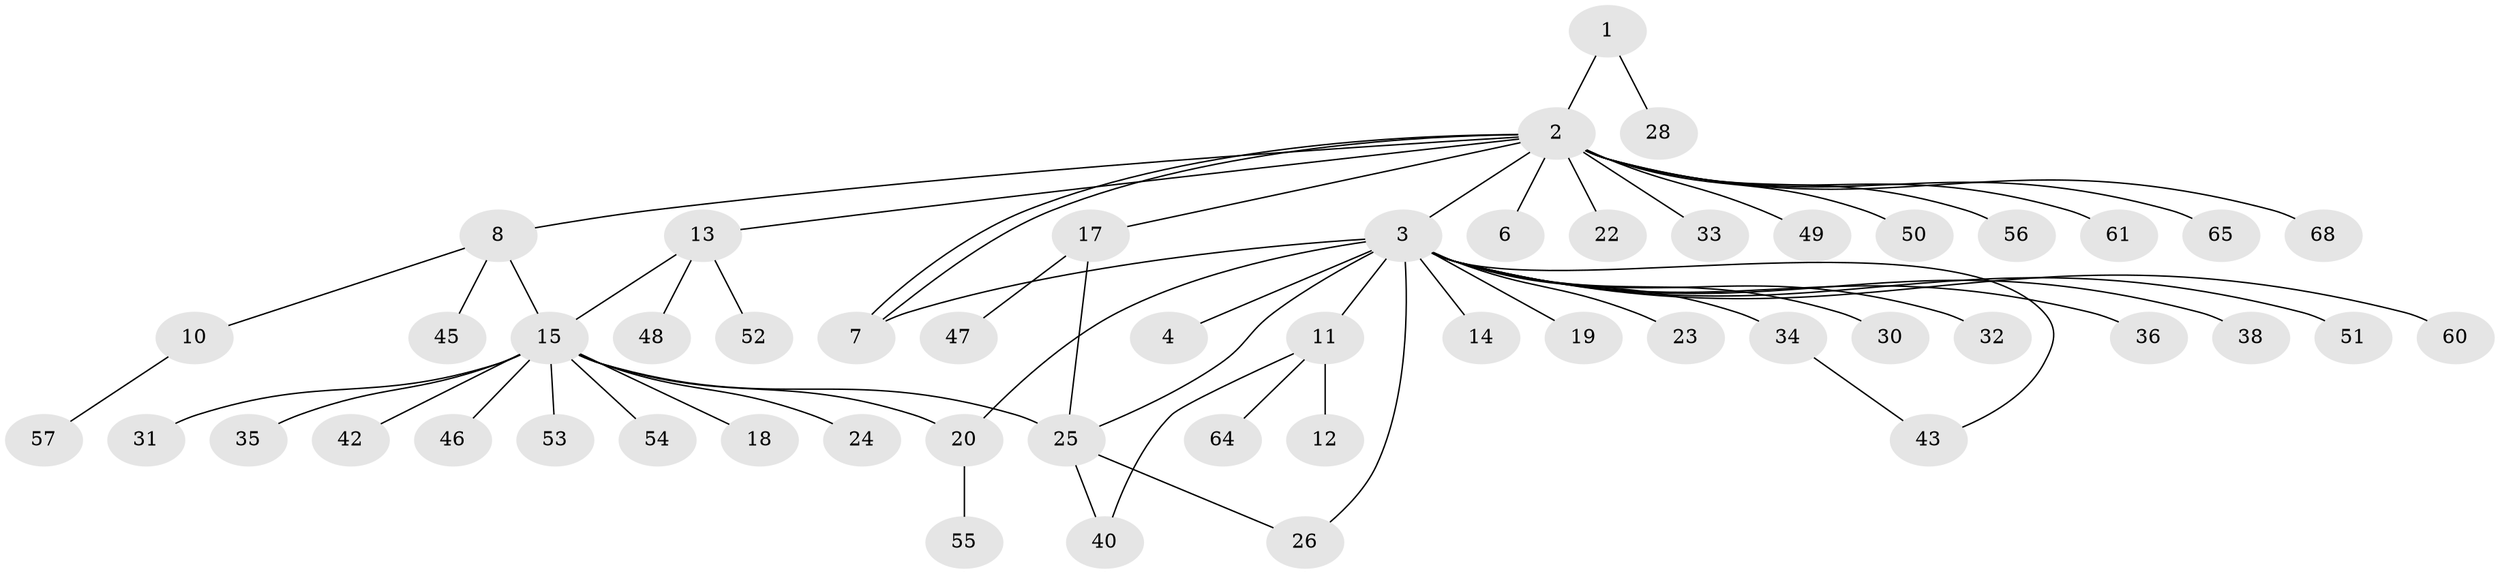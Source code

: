 // Generated by graph-tools (version 1.1) at 2025/52/02/27/25 19:52:00]
// undirected, 52 vertices, 60 edges
graph export_dot {
graph [start="1"]
  node [color=gray90,style=filled];
  1 [super="+9"];
  2 [super="+5"];
  3 [super="+16"];
  4;
  6 [super="+39"];
  7;
  8 [super="+67"];
  10 [super="+41"];
  11 [super="+44"];
  12;
  13 [super="+21"];
  14;
  15 [super="+29"];
  17 [super="+27"];
  18;
  19;
  20 [super="+63"];
  22;
  23;
  24;
  25 [super="+62"];
  26;
  28;
  30 [super="+37"];
  31;
  32;
  33;
  34;
  35;
  36;
  38;
  40 [super="+58"];
  42;
  43 [super="+59"];
  45;
  46 [super="+66"];
  47;
  48;
  49;
  50;
  51;
  52;
  53;
  54;
  55;
  56;
  57;
  60;
  61;
  64;
  65;
  68;
  1 -- 2;
  1 -- 28;
  2 -- 3;
  2 -- 6;
  2 -- 7 [weight=2];
  2 -- 7;
  2 -- 13;
  2 -- 17;
  2 -- 49;
  2 -- 50;
  2 -- 61;
  2 -- 65;
  2 -- 33;
  2 -- 68;
  2 -- 22;
  2 -- 8;
  2 -- 56;
  3 -- 4;
  3 -- 11;
  3 -- 14;
  3 -- 19;
  3 -- 20;
  3 -- 23;
  3 -- 25;
  3 -- 26;
  3 -- 30;
  3 -- 32;
  3 -- 34;
  3 -- 36;
  3 -- 38;
  3 -- 43;
  3 -- 51;
  3 -- 60;
  3 -- 7;
  8 -- 10;
  8 -- 15;
  8 -- 45;
  10 -- 57;
  11 -- 12;
  11 -- 64;
  11 -- 40;
  13 -- 52;
  13 -- 15;
  13 -- 48;
  15 -- 18;
  15 -- 20;
  15 -- 24;
  15 -- 25;
  15 -- 31;
  15 -- 35;
  15 -- 42;
  15 -- 53;
  15 -- 54;
  15 -- 46;
  17 -- 47;
  17 -- 25;
  20 -- 55;
  25 -- 26;
  25 -- 40;
  34 -- 43;
}

